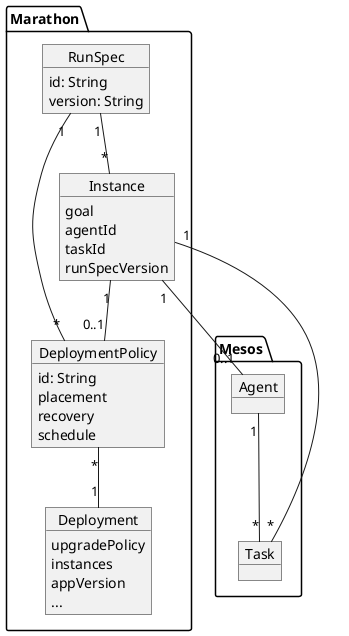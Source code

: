 @startuml

package Marathon {
  object RunSpec {
    id: String
    version: String
  }

  object DeploymentPolicy {
    id: String
    placement
    recovery
    schedule
  }

  object Deployment {
    upgradePolicy
    instances
    appVersion
    ...
  }

  object Instance {
    goal
    agentId
    taskId
    runSpecVersion
  }
}

package Mesos {
  object Agent {
  }

  object Task {
  }
}

/' Deployment policy... blue green? Different attributes for instances '/
RunSpec "1" -- "*" Instance
RunSpec "1" -- "*" DeploymentPolicy
DeploymentPolicy "*" -- "1" Deployment


Agent "1" -- "*" Task

Instance "1" -- "*" Task

Instance "1" -- "0..1" Agent

Instance "1" -- "0..1" DeploymentPolicy

@enduml
